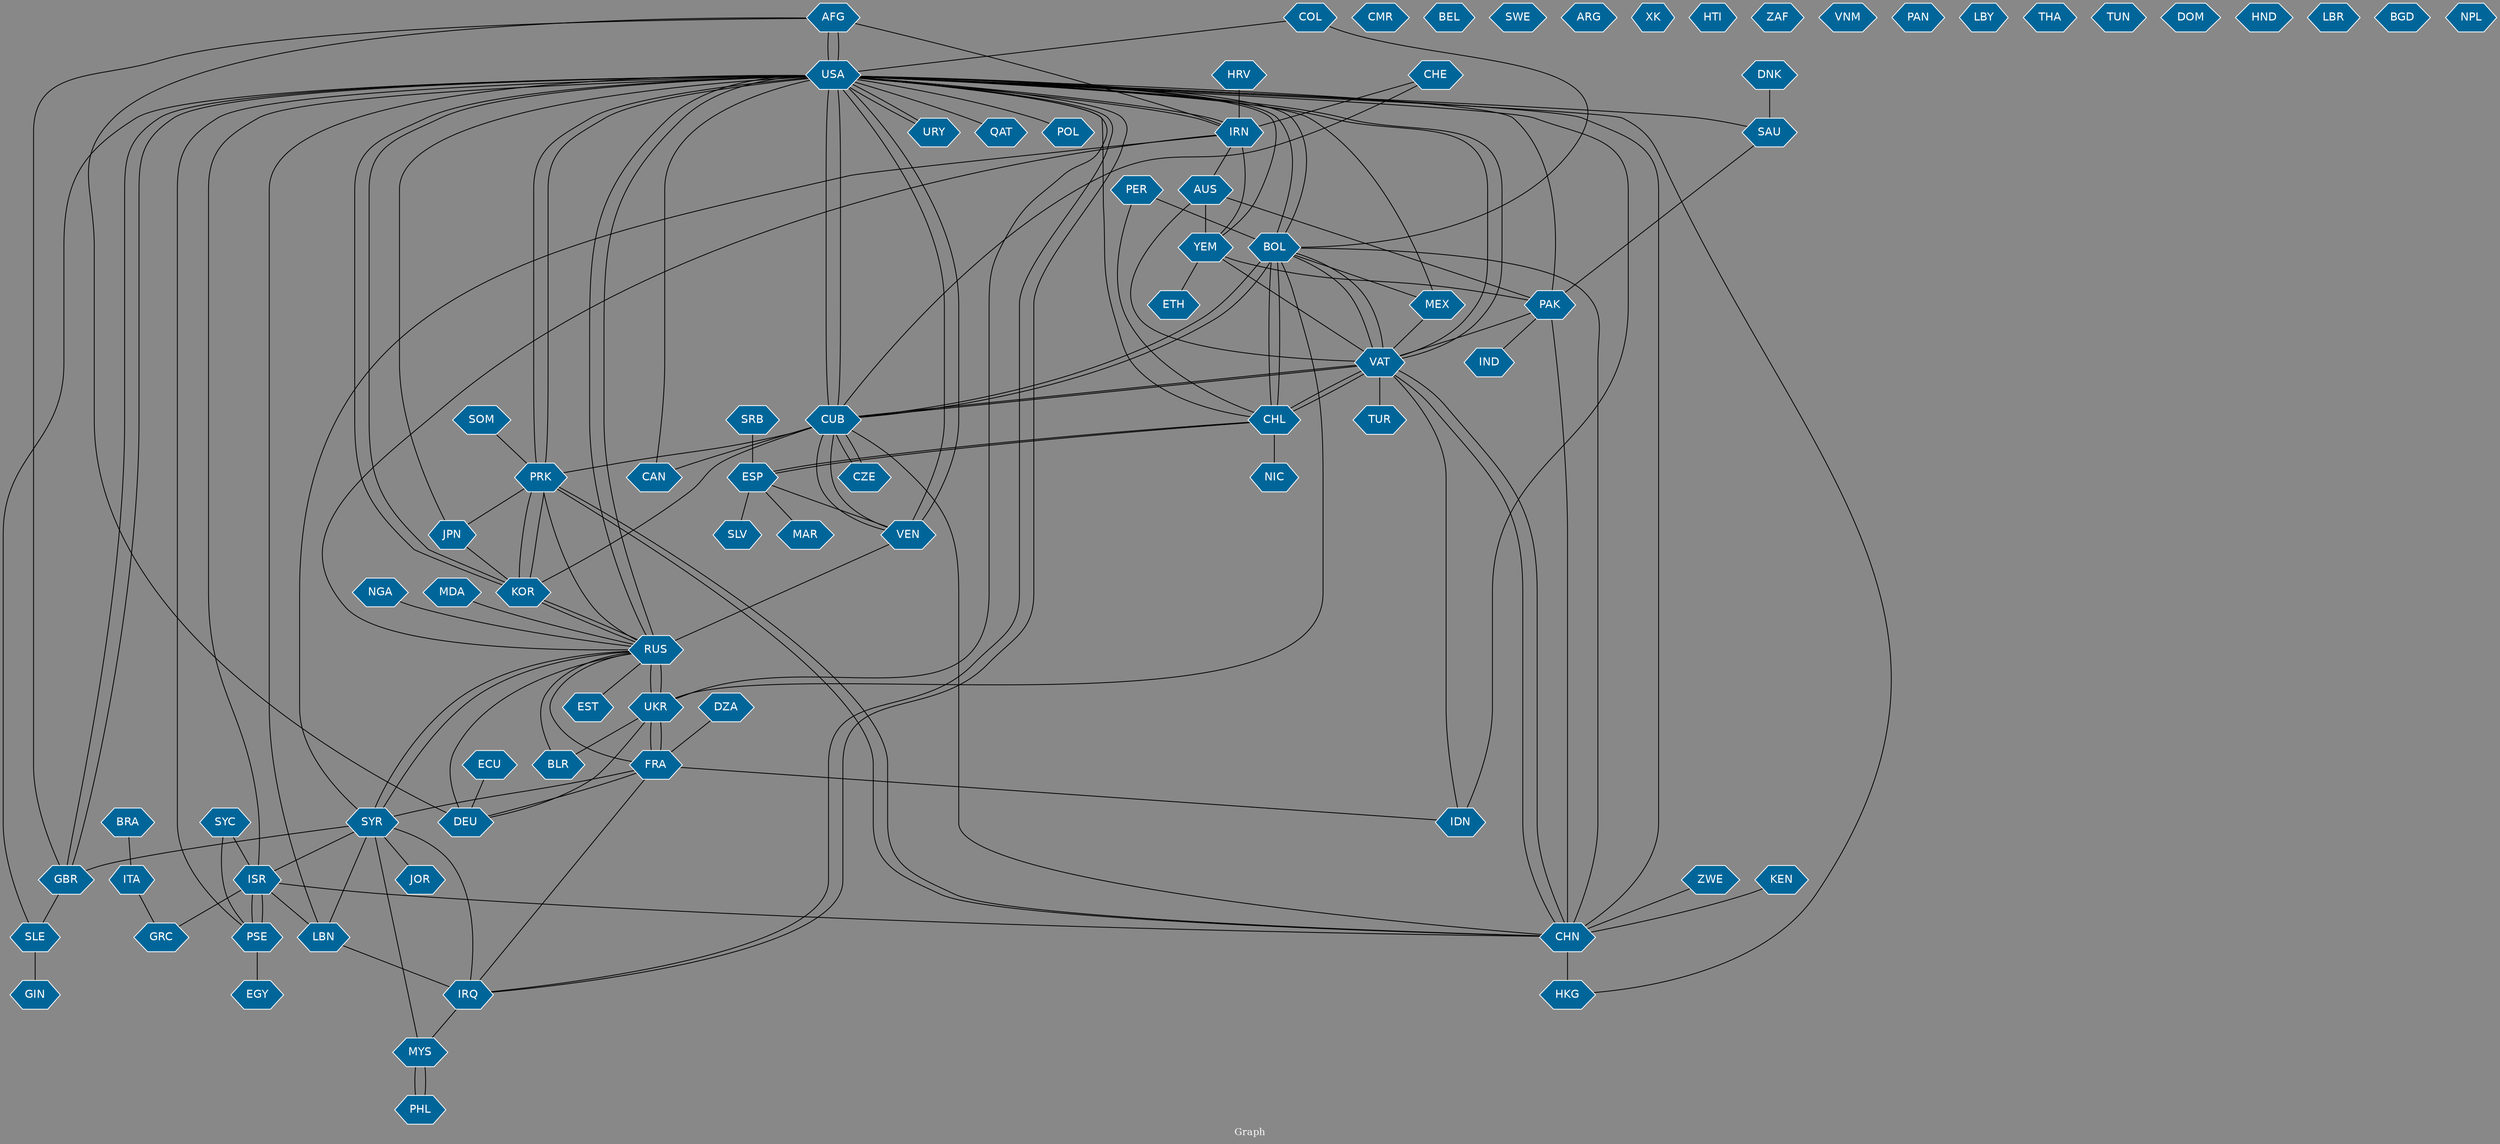 // Countries together in item graph
graph {
	graph [bgcolor="#888888" fontcolor=white fontsize=12 label="Graph" outputorder=edgesfirst overlap=prism]
	node [color=white fillcolor="#006699" fontcolor=white fontname=Helvetica shape=hexagon style=filled]
	edge [arrowhead=open color=black fontcolor=white fontname=Courier fontsize=12]
		AFG [label=AFG]
		USA [label=USA]
		BRA [label=BRA]
		NIC [label=NIC]
		GBR [label=GBR]
		PSE [label=PSE]
		ISR [label=ISR]
		BOL [label=BOL]
		UKR [label=UKR]
		CMR [label=CMR]
		SLE [label=SLE]
		AUS [label=AUS]
		SYR [label=SYR]
		RUS [label=RUS]
		CUB [label=CUB]
		CHL [label=CHL]
		BEL [label=BEL]
		IRQ [label=IRQ]
		MYS [label=MYS]
		PHL [label=PHL]
		PRK [label=PRK]
		SWE [label=SWE]
		KOR [label=KOR]
		ARG [label=ARG]
		ITA [label=ITA]
		CHN [label=CHN]
		PAK [label=PAK]
		IDN [label=IDN]
		URY [label=URY]
		EGY [label=EGY]
		VEN [label=VEN]
		JOR [label=JOR]
		LBN [label=LBN]
		HKG [label=HKG]
		PER [label=PER]
		XK [label=XK]
		IND [label=IND]
		VAT [label=VAT]
		COL [label=COL]
		FRA [label=FRA]
		HTI [label=HTI]
		IRN [label=IRN]
		BLR [label=BLR]
		ZAF [label=ZAF]
		NGA [label=NGA]
		GRC [label=GRC]
		QAT [label=QAT]
		MEX [label=MEX]
		ESP [label=ESP]
		SOM [label=SOM]
		ZWE [label=ZWE]
		CAN [label=CAN]
		YEM [label=YEM]
		MAR [label=MAR]
		CHE [label=CHE]
		SAU [label=SAU]
		HRV [label=HRV]
		DEU [label=DEU]
		KEN [label=KEN]
		VNM [label=VNM]
		JPN [label=JPN]
		ECU [label=ECU]
		EST [label=EST]
		PAN [label=PAN]
		TUR [label=TUR]
		SLV [label=SLV]
		DZA [label=DZA]
		SYC [label=SYC]
		CZE [label=CZE]
		LBY [label=LBY]
		THA [label=THA]
		MDA [label=MDA]
		POL [label=POL]
		TUN [label=TUN]
		DOM [label=DOM]
		SRB [label=SRB]
		GIN [label=GIN]
		DNK [label=DNK]
		HND [label=HND]
		ETH [label=ETH]
		LBR [label=LBR]
		BGD [label=BGD]
		NPL [label=NPL]
			HKG -- USA [weight=1]
			FRA -- IDN [weight=1]
			UKR -- FRA [weight=1]
			VEN -- USA [weight=7]
			USA -- VAT [weight=2]
			PRK -- CHN [weight=1]
			AUS -- VAT [weight=1]
			YEM -- VAT [weight=1]
			VAT -- USA [weight=3]
			URY -- USA [weight=5]
			CHN -- VAT [weight=1]
			SLE -- USA [weight=1]
			IRQ -- MYS [weight=1]
			VAT -- TUR [weight=1]
			PAK -- VAT [weight=1]
			VAT -- CHL [weight=1]
			CHL -- NIC [weight=2]
			AFG -- USA [weight=5]
			CUB -- CAN [weight=1]
			SYR -- MYS [weight=1]
			BOL -- CUB [weight=1]
			CUB -- BOL [weight=1]
			SYR -- LBN [weight=1]
			VEN -- RUS [weight=1]
			CHE -- CUB [weight=1]
			CHN -- PRK [weight=2]
			ECU -- DEU [weight=1]
			VAT -- CUB [weight=2]
			PAK -- CHN [weight=1]
			LBN -- IRQ [weight=1]
			MYS -- PHL [weight=1]
			AUS -- PAK [weight=1]
			AUS -- YEM [weight=1]
			YEM -- PAK [weight=1]
			PRK -- USA [weight=6]
			PAK -- IND [weight=1]
			IRN -- AUS [weight=2]
			USA -- UKR [weight=3]
			ISR -- LBN [weight=1]
			COL -- BOL [weight=1]
			IDN -- USA [weight=2]
			ISR -- CHN [weight=1]
			KOR -- PRK [weight=1]
			USA -- AFG [weight=3]
			DEU -- RUS [weight=2]
			KOR -- USA [weight=1]
			PSE -- USA [weight=1]
			IRQ -- FRA [weight=1]
			RUS -- SYR [weight=1]
			ZWE -- CHN [weight=1]
			HRV -- IRN [weight=1]
			PER -- CHL [weight=1]
			YEM -- IRN [weight=1]
			PHL -- MYS [weight=1]
			DZA -- FRA [weight=1]
			USA -- IRQ [weight=1]
			GBR -- SLE [weight=1]
			PSE -- EGY [weight=1]
			KOR -- CUB [weight=1]
			CHL -- ESP [weight=1]
			USA -- IRN [weight=1]
			KEN -- CHN [weight=1]
			SLE -- GIN [weight=1]
			CUB -- VAT [weight=2]
			YEM -- ETH [weight=1]
			USA -- RUS [weight=6]
			RUS -- PRK [weight=2]
			IRQ -- SYR [weight=4]
			PSE -- ISR [weight=10]
			PER -- BOL [weight=1]
			ISR -- USA [weight=2]
			IRN -- SYR [weight=1]
			BOL -- VAT [weight=3]
			BOL -- MEX [weight=1]
			FRA -- DEU [weight=1]
			CHL -- VAT [weight=1]
			CHN -- CUB [weight=2]
			USA -- KOR [weight=1]
			CZE -- CUB [weight=1]
			SYR -- RUS [weight=1]
			IRN -- RUS [weight=1]
			ISR -- PSE [weight=5]
			VAT -- BOL [weight=2]
			SRB -- ESP [weight=1]
			CUB -- USA [weight=27]
			AFG -- IRN [weight=1]
			USA -- CHL [weight=1]
			BOL -- CHN [weight=2]
			BRA -- ITA [weight=1]
			DNK -- SAU [weight=1]
			ESP -- VEN [weight=1]
			GBR -- AFG [weight=1]
			SYR -- JOR [weight=1]
			CHE -- IRN [weight=1]
			FRA -- SYR [weight=1]
			BOL -- UKR [weight=1]
			CUB -- PRK [weight=1]
			UKR -- BLR [weight=1]
			USA -- JPN [weight=1]
			SOM -- PRK [weight=1]
			USA -- MEX [weight=1]
			VAT -- CHN [weight=1]
			PRK -- KOR [weight=2]
			RUS -- UKR [weight=11]
			CUB -- CZE [weight=1]
			FRA -- RUS [weight=4]
			IRN -- USA [weight=1]
			CHL -- BOL [weight=10]
			SYC -- PSE [weight=1]
			MEX -- VAT [weight=2]
			USA -- QAT [weight=1]
			USA -- BOL [weight=2]
			RUS -- KOR [weight=1]
			GBR -- USA [weight=1]
			USA -- PAK [weight=3]
			RUS -- EST [weight=1]
			VEN -- CUB [weight=2]
			CUB -- VEN [weight=1]
			USA -- PRK [weight=10]
			UKR -- DEU [weight=1]
			ESP -- CHL [weight=1]
			UKR -- RUS [weight=5]
			ITA -- GRC [weight=1]
			USA -- CAN [weight=1]
			VAT -- IDN [weight=1]
			IRQ -- USA [weight=1]
			SYR -- ISR [weight=1]
			LBN -- USA [weight=1]
			USA -- POL [weight=1]
			JPN -- KOR [weight=1]
			USA -- SAU [weight=1]
			ESP -- SLV [weight=1]
			MDA -- RUS [weight=1]
			BOL -- USA [weight=1]
			SAU -- PAK [weight=1]
			YEM -- USA [weight=4]
			KOR -- RUS [weight=1]
			RUS -- USA [weight=5]
			USA -- CUB [weight=29]
			NGA -- RUS [weight=1]
			USA -- VEN [weight=9]
			RUS -- BLR [weight=1]
			SYC -- ISR [weight=1]
			USA -- CHN [weight=3]
			COL -- USA [weight=1]
			ESP -- MAR [weight=1]
			BOL -- CHL [weight=7]
			USA -- URY [weight=3]
			ISR -- GRC [weight=1]
			PRK -- JPN [weight=1]
			SYR -- GBR [weight=1]
			USA -- GBR [weight=1]
			FRA -- UKR [weight=2]
			DEU -- AFG [weight=1]
			CHN -- HKG [weight=2]
}